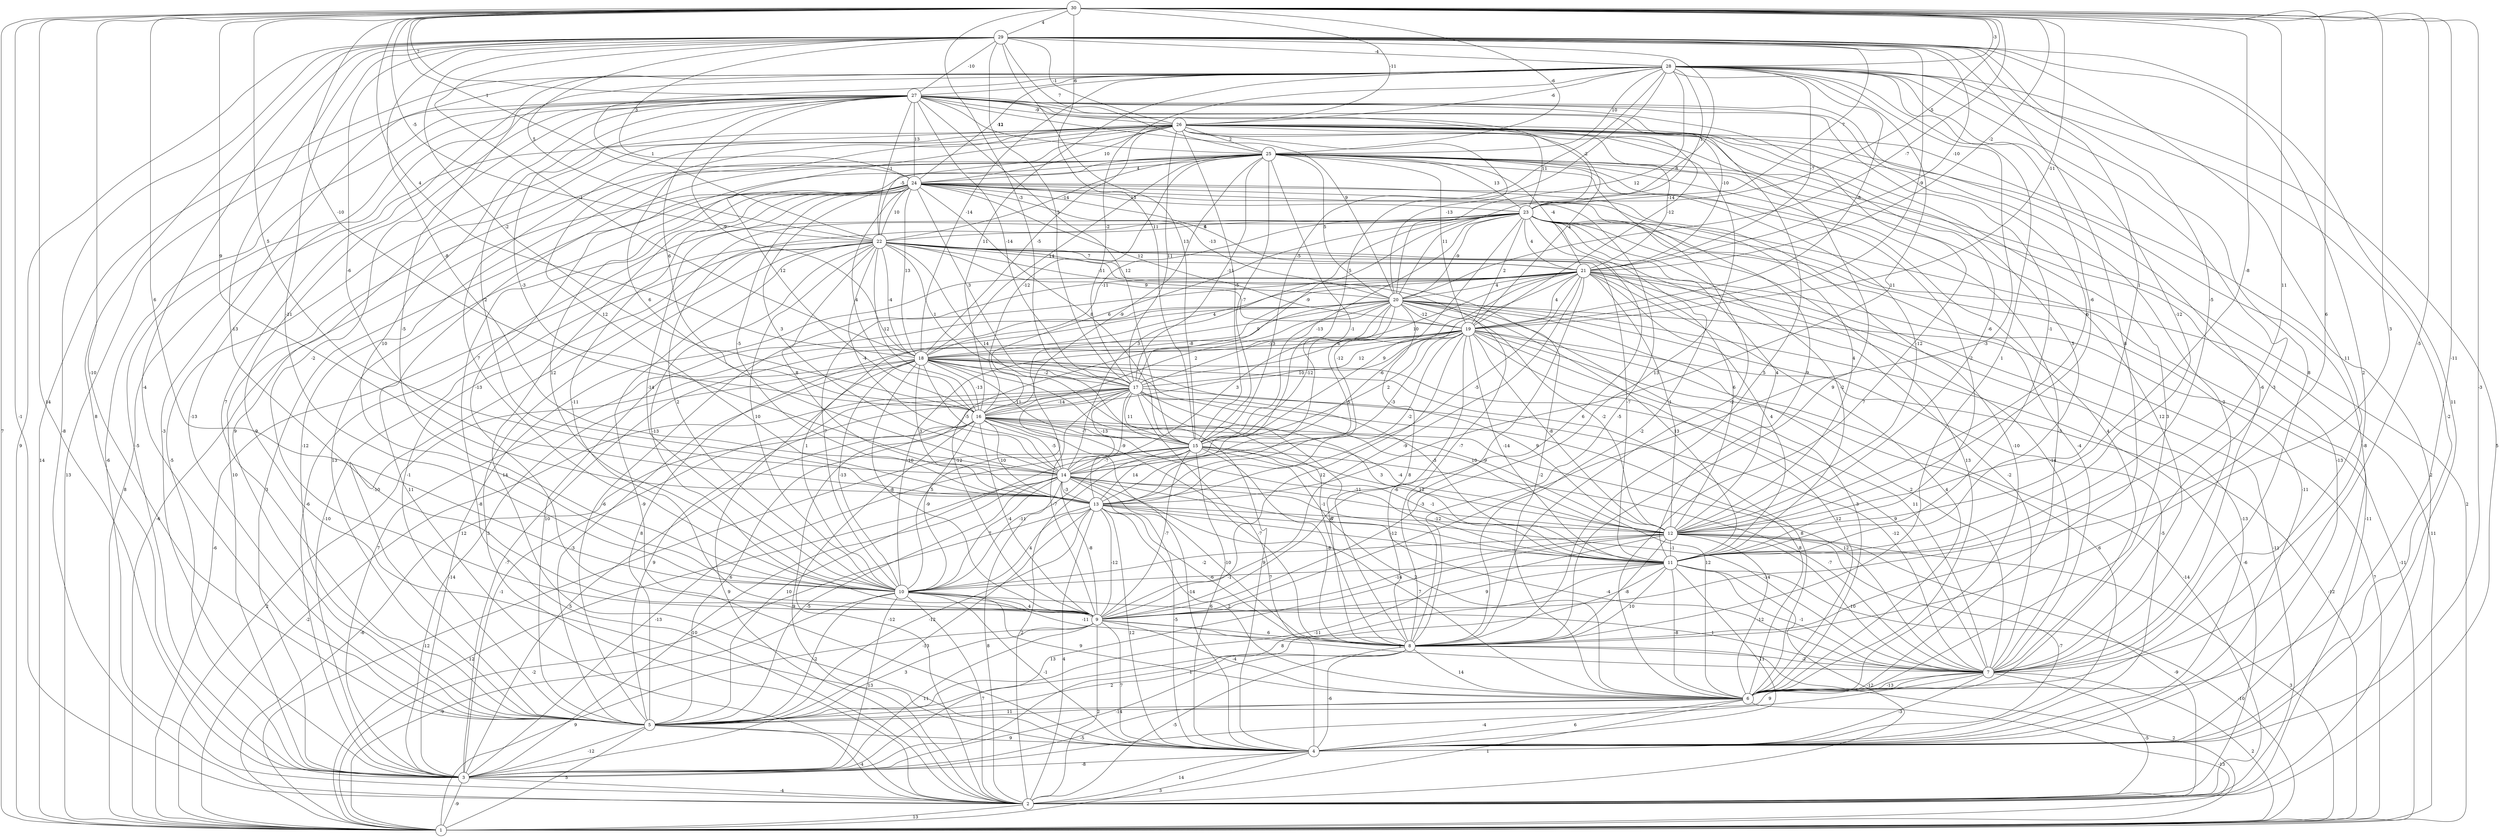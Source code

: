 graph { 
	 fontname="Helvetica,Arial,sans-serif" 
	 node [shape = circle]; 
	 30 -- 1 [label = "7"];
	 30 -- 2 [label = "-1"];
	 30 -- 3 [label = "14"];
	 30 -- 4 [label = "-3"];
	 30 -- 5 [label = "-10"];
	 30 -- 6 [label = "-11"];
	 30 -- 7 [label = "-5"];
	 30 -- 8 [label = "3"];
	 30 -- 9 [label = "6"];
	 30 -- 10 [label = "6"];
	 30 -- 11 [label = "11"];
	 30 -- 12 [label = "-8"];
	 30 -- 13 [label = "9"];
	 30 -- 14 [label = "5"];
	 30 -- 15 [label = "11"];
	 30 -- 16 [label = "-10"];
	 30 -- 17 [label = "-3"];
	 30 -- 18 [label = "4"];
	 30 -- 19 [label = "-11"];
	 30 -- 20 [label = "-7"];
	 30 -- 21 [label = "-2"];
	 30 -- 22 [label = "-5"];
	 30 -- 23 [label = "-5"];
	 30 -- 24 [label = "1"];
	 30 -- 25 [label = "-6"];
	 30 -- 26 [label = "-11"];
	 30 -- 27 [label = "7"];
	 30 -- 28 [label = "-3"];
	 30 -- 29 [label = "4"];
	 29 -- 1 [label = "9"];
	 29 -- 2 [label = "-8"];
	 29 -- 3 [label = "8"];
	 29 -- 4 [label = "11"];
	 29 -- 5 [label = "-4"];
	 29 -- 6 [label = "2"];
	 29 -- 7 [label = "11"];
	 29 -- 8 [label = "8"];
	 29 -- 9 [label = "-13"];
	 29 -- 10 [label = "-11"];
	 29 -- 11 [label = "-5"];
	 29 -- 12 [label = "1"];
	 29 -- 13 [label = "-6"];
	 29 -- 14 [label = "-8"];
	 29 -- 15 [label = "13"];
	 29 -- 16 [label = "-2"];
	 29 -- 17 [label = "3"];
	 29 -- 18 [label = "-1"];
	 29 -- 19 [label = "-9"];
	 29 -- 20 [label = "8"];
	 29 -- 21 [label = "-10"];
	 29 -- 22 [label = "5"];
	 29 -- 23 [label = "7"];
	 29 -- 24 [label = "3"];
	 29 -- 25 [label = "7"];
	 29 -- 26 [label = "-1"];
	 29 -- 27 [label = "-10"];
	 29 -- 28 [label = "-4"];
	 28 -- 1 [label = "14"];
	 28 -- 2 [label = "5"];
	 28 -- 3 [label = "-3"];
	 28 -- 4 [label = "-2"];
	 28 -- 5 [label = "7"];
	 28 -- 6 [label = "-3"];
	 28 -- 7 [label = "8"];
	 28 -- 8 [label = "1"];
	 28 -- 9 [label = "-3"];
	 28 -- 10 [label = "-5"];
	 28 -- 11 [label = "-12"];
	 28 -- 12 [label = "-6"];
	 28 -- 13 [label = "11"];
	 28 -- 14 [label = "5"];
	 28 -- 15 [label = "-5"];
	 28 -- 16 [label = "11"];
	 28 -- 17 [label = "-2"];
	 28 -- 18 [label = "-14"];
	 28 -- 19 [label = "-8"];
	 28 -- 20 [label = "12"];
	 28 -- 21 [label = "-7"];
	 28 -- 22 [label = "1"];
	 28 -- 23 [label = "1"];
	 28 -- 24 [label = "12"];
	 28 -- 25 [label = "10"];
	 28 -- 26 [label = "-6"];
	 28 -- 27 [label = "-6"];
	 27 -- 1 [label = "13"];
	 27 -- 2 [label = "-6"];
	 27 -- 3 [label = "-5"];
	 27 -- 4 [label = "9"];
	 27 -- 5 [label = "-13"];
	 27 -- 6 [label = "7"];
	 27 -- 7 [label = "-6"];
	 27 -- 8 [label = "5"];
	 27 -- 9 [label = "-2"];
	 27 -- 10 [label = "10"];
	 27 -- 11 [label = "-1"];
	 27 -- 12 [label = "6"];
	 27 -- 13 [label = "2"];
	 27 -- 14 [label = "-3"];
	 27 -- 15 [label = "12"];
	 27 -- 16 [label = "6"];
	 27 -- 17 [label = "-14"];
	 27 -- 18 [label = "-9"];
	 27 -- 19 [label = "-12"];
	 27 -- 20 [label = "9"];
	 27 -- 21 [label = "-10"];
	 27 -- 22 [label = "-1"];
	 27 -- 23 [label = "-2"];
	 27 -- 24 [label = "13"];
	 27 -- 25 [label = "-11"];
	 27 -- 26 [label = "-9"];
	 26 -- 1 [label = "8"];
	 26 -- 2 [label = "2"];
	 26 -- 3 [label = "-5"];
	 26 -- 4 [label = "-8"];
	 26 -- 5 [label = "9"];
	 26 -- 6 [label = "3"];
	 26 -- 7 [label = "-2"];
	 26 -- 8 [label = "9"];
	 26 -- 9 [label = "13"];
	 26 -- 10 [label = "7"];
	 26 -- 11 [label = "5"];
	 26 -- 12 [label = "-6"];
	 26 -- 13 [label = "12"];
	 26 -- 14 [label = "6"];
	 26 -- 15 [label = "-5"];
	 26 -- 16 [label = "12"];
	 26 -- 17 [label = "11"];
	 26 -- 18 [label = "-5"];
	 26 -- 19 [label = "4"];
	 26 -- 20 [label = "-13"];
	 26 -- 21 [label = "-14"];
	 26 -- 22 [label = "-5"];
	 26 -- 23 [label = "11"];
	 26 -- 24 [label = "10"];
	 26 -- 25 [label = "2"];
	 25 -- 1 [label = "2"];
	 25 -- 2 [label = "11"];
	 25 -- 3 [label = "10"];
	 25 -- 4 [label = "-13"];
	 25 -- 5 [label = "-12"];
	 25 -- 6 [label = "-3"];
	 25 -- 7 [label = "12"];
	 25 -- 8 [label = "-2"];
	 25 -- 9 [label = "-13"];
	 25 -- 10 [label = "12"];
	 25 -- 11 [label = "-2"];
	 25 -- 12 [label = "-12"];
	 25 -- 13 [label = "-1"];
	 25 -- 14 [label = "-9"];
	 25 -- 15 [label = "-7"];
	 25 -- 16 [label = "-12"];
	 25 -- 17 [label = "-11"];
	 25 -- 18 [label = "14"];
	 25 -- 19 [label = "11"];
	 25 -- 20 [label = "5"];
	 25 -- 21 [label = "-4"];
	 25 -- 22 [label = "-14"];
	 25 -- 23 [label = "13"];
	 25 -- 24 [label = "4"];
	 24 -- 1 [label = "-6"];
	 24 -- 2 [label = "-8"];
	 24 -- 3 [label = "3"];
	 24 -- 4 [label = "14"];
	 24 -- 5 [label = "13"];
	 24 -- 6 [label = "-10"];
	 24 -- 7 [label = "4"];
	 24 -- 8 [label = "-5"];
	 24 -- 9 [label = "-11"];
	 24 -- 10 [label = "-14"];
	 24 -- 11 [label = "9"];
	 24 -- 12 [label = "4"];
	 24 -- 13 [label = "-5"];
	 24 -- 14 [label = "3"];
	 24 -- 15 [label = "8"];
	 24 -- 16 [label = "4"];
	 24 -- 17 [label = "3"];
	 24 -- 18 [label = "13"];
	 24 -- 19 [label = "12"];
	 24 -- 20 [label = "-13"];
	 24 -- 21 [label = "4"];
	 24 -- 22 [label = "10"];
	 24 -- 23 [label = "13"];
	 23 -- 1 [label = "11"];
	 23 -- 2 [label = "-11"];
	 23 -- 3 [label = "-6"];
	 23 -- 4 [label = "-11"];
	 23 -- 5 [label = "-1"];
	 23 -- 6 [label = "13"];
	 23 -- 7 [label = "-4"];
	 23 -- 8 [label = "-2"];
	 23 -- 9 [label = "6"];
	 23 -- 10 [label = "2"];
	 23 -- 11 [label = "-2"];
	 23 -- 12 [label = "4"];
	 23 -- 13 [label = "-12"];
	 23 -- 14 [label = "3"];
	 23 -- 15 [label = "-13"];
	 23 -- 16 [label = "6"];
	 23 -- 17 [label = "-9"];
	 23 -- 18 [label = "-11"];
	 23 -- 19 [label = "2"];
	 23 -- 20 [label = "-9"];
	 23 -- 21 [label = "4"];
	 23 -- 22 [label = "6"];
	 22 -- 1 [label = "-6"];
	 22 -- 2 [label = "3"];
	 22 -- 3 [label = "-10"];
	 22 -- 4 [label = "-9"];
	 22 -- 5 [label = "-10"];
	 22 -- 6 [label = "-2"];
	 22 -- 7 [label = "-14"];
	 22 -- 8 [label = "-7"];
	 22 -- 9 [label = "-13"];
	 22 -- 10 [label = "10"];
	 22 -- 11 [label = "-7"];
	 22 -- 12 [label = "6"];
	 22 -- 13 [label = "8"];
	 22 -- 14 [label = "-4"];
	 22 -- 15 [label = "14"];
	 22 -- 16 [label = "-12"];
	 22 -- 17 [label = "1"];
	 22 -- 18 [label = "-4"];
	 22 -- 19 [label = "9"];
	 22 -- 20 [label = "-11"];
	 22 -- 21 [label = "7"];
	 21 -- 1 [label = "-11"];
	 21 -- 2 [label = "-11"];
	 21 -- 3 [label = "12"];
	 21 -- 4 [label = "-13"];
	 21 -- 5 [label = "-6"];
	 21 -- 6 [label = "4"];
	 21 -- 7 [label = "-2"];
	 21 -- 8 [label = "-9"];
	 21 -- 9 [label = "-9"];
	 21 -- 10 [label = "7"];
	 21 -- 11 [label = "4"];
	 21 -- 12 [label = "1"];
	 21 -- 13 [label = "-5"];
	 21 -- 14 [label = "-6"];
	 21 -- 15 [label = "9"];
	 21 -- 16 [label = "-8"];
	 21 -- 17 [label = "10"];
	 21 -- 18 [label = "4"];
	 21 -- 19 [label = "4"];
	 21 -- 20 [label = "4"];
	 20 -- 1 [label = "7"];
	 20 -- 2 [label = "-6"];
	 20 -- 3 [label = "7"];
	 20 -- 4 [label = "-5"];
	 20 -- 5 [label = "10"];
	 20 -- 6 [label = "3"];
	 20 -- 7 [label = "2"];
	 20 -- 8 [label = "8"];
	 20 -- 9 [label = "-12"];
	 20 -- 10 [label = "1"];
	 20 -- 11 [label = "13"];
	 20 -- 12 [label = "-2"];
	 20 -- 13 [label = "5"];
	 20 -- 14 [label = "3"];
	 20 -- 15 [label = "-12"];
	 20 -- 16 [label = "2"];
	 20 -- 17 [label = "-13"];
	 20 -- 18 [label = "9"];
	 20 -- 19 [label = "-12"];
	 19 -- 1 [label = "-12"];
	 19 -- 2 [label = "-14"];
	 19 -- 3 [label = "-7"];
	 19 -- 4 [label = "6"];
	 19 -- 5 [label = "8"];
	 19 -- 6 [label = "12"];
	 19 -- 7 [label = "11"];
	 19 -- 8 [label = "-6"];
	 19 -- 9 [label = "12"];
	 19 -- 10 [label = "-10"];
	 19 -- 11 [label = "-14"];
	 19 -- 12 [label = "-8"];
	 19 -- 13 [label = "-2"];
	 19 -- 14 [label = "-3"];
	 19 -- 15 [label = "2"];
	 19 -- 16 [label = "10"];
	 19 -- 17 [label = "12"];
	 19 -- 18 [label = "6"];
	 18 -- 1 [label = "2"];
	 18 -- 2 [label = "9"];
	 18 -- 3 [label = "-14"];
	 18 -- 4 [label = "9"];
	 18 -- 5 [label = "-3"];
	 18 -- 6 [label = "8"];
	 18 -- 7 [label = "9"];
	 18 -- 8 [label = "-1"];
	 18 -- 9 [label = "-8"];
	 18 -- 10 [label = "-13"];
	 18 -- 11 [label = "-3"];
	 18 -- 12 [label = "9"];
	 18 -- 13 [label = "3"];
	 18 -- 14 [label = "-5"];
	 18 -- 15 [label = "11"];
	 18 -- 16 [label = "-13"];
	 18 -- 17 [label = "-2"];
	 17 -- 1 [label = "-2"];
	 17 -- 2 [label = "9"];
	 17 -- 3 [label = "-1"];
	 17 -- 4 [label = "7"];
	 17 -- 5 [label = "9"];
	 17 -- 6 [label = "8"];
	 17 -- 7 [label = "-12"];
	 17 -- 8 [label = "-7"];
	 17 -- 9 [label = "-7"];
	 17 -- 10 [label = "5"];
	 17 -- 11 [label = "3"];
	 17 -- 12 [label = "10"];
	 17 -- 13 [label = "-9"];
	 17 -- 14 [label = "-13"];
	 17 -- 15 [label = "11"];
	 17 -- 16 [label = "-14"];
	 16 -- 1 [label = "-6"];
	 16 -- 2 [label = "-12"];
	 16 -- 3 [label = "5"];
	 16 -- 4 [label = "-14"];
	 16 -- 5 [label = "6"];
	 16 -- 6 [label = "12"];
	 16 -- 7 [label = "12"];
	 16 -- 8 [label = "-7"];
	 16 -- 9 [label = "-4"];
	 16 -- 10 [label = "-9"];
	 16 -- 11 [label = "-11"];
	 16 -- 12 [label = "-4"];
	 16 -- 13 [label = "10"];
	 16 -- 14 [label = "-5"];
	 16 -- 15 [label = "-7"];
	 15 -- 1 [label = "-12"];
	 15 -- 2 [label = "2"];
	 15 -- 3 [label = "-13"];
	 15 -- 4 [label = "6"];
	 15 -- 5 [label = "10"];
	 15 -- 6 [label = "2"];
	 15 -- 7 [label = "-7"];
	 15 -- 8 [label = "-8"];
	 15 -- 9 [label = "-7"];
	 15 -- 10 [label = "-11"];
	 15 -- 11 [label = "-1"];
	 15 -- 12 [label = "12"];
	 15 -- 13 [label = "14"];
	 15 -- 14 [label = "-7"];
	 14 -- 1 [label = "12"];
	 14 -- 2 [label = "8"];
	 14 -- 3 [label = "-10"];
	 14 -- 4 [label = "-5"];
	 14 -- 5 [label = "-5"];
	 14 -- 6 [label = "7"];
	 14 -- 7 [label = "-14"];
	 14 -- 8 [label = "-10"];
	 14 -- 9 [label = "-8"];
	 14 -- 10 [label = "7"];
	 14 -- 11 [label = "-8"];
	 14 -- 12 [label = "-3"];
	 14 -- 13 [label = "-3"];
	 13 -- 1 [label = "-2"];
	 13 -- 2 [label = "4"];
	 13 -- 3 [label = "-13"];
	 13 -- 4 [label = "12"];
	 13 -- 5 [label = "-12"];
	 13 -- 6 [label = "2"];
	 13 -- 7 [label = "-4"];
	 13 -- 8 [label = "-6"];
	 13 -- 9 [label = "-12"];
	 13 -- 10 [label = "4"];
	 13 -- 11 [label = "-12"];
	 13 -- 12 [label = "-12"];
	 12 -- 1 [label = "3"];
	 12 -- 2 [label = "-9"];
	 12 -- 3 [label = "13"];
	 12 -- 4 [label = "-7"];
	 12 -- 5 [label = "-11"];
	 12 -- 6 [label = "-12"];
	 12 -- 7 [label = "-10"];
	 12 -- 8 [label = "-8"];
	 12 -- 9 [label = "-14"];
	 12 -- 10 [label = "-2"];
	 12 -- 11 [label = "-1"];
	 11 -- 1 [label = "-10"];
	 11 -- 2 [label = "-12"];
	 11 -- 3 [label = "1"];
	 11 -- 4 [label = "11"];
	 11 -- 5 [label = "8"];
	 11 -- 6 [label = "-8"];
	 11 -- 7 [label = "-1"];
	 11 -- 8 [label = "10"];
	 11 -- 9 [label = "9"];
	 11 -- 10 [label = "-1"];
	 10 -- 1 [label = "-9"];
	 10 -- 2 [label = "7"];
	 10 -- 3 [label = "13"];
	 10 -- 4 [label = "-1"];
	 10 -- 5 [label = "-2"];
	 10 -- 6 [label = "9"];
	 10 -- 7 [label = "1"];
	 10 -- 8 [label = "-11"];
	 10 -- 9 [label = "4"];
	 9 -- 1 [label = "9"];
	 9 -- 2 [label = "2"];
	 9 -- 3 [label = "11"];
	 9 -- 4 [label = "7"];
	 9 -- 5 [label = "3"];
	 9 -- 6 [label = "-4"];
	 9 -- 7 [label = "1"];
	 9 -- 8 [label = "6"];
	 8 -- 1 [label = "2"];
	 8 -- 2 [label = "-5"];
	 8 -- 3 [label = "-14"];
	 8 -- 4 [label = "-6"];
	 8 -- 5 [label = "2"];
	 8 -- 6 [label = "14"];
	 8 -- 7 [label = "-2"];
	 7 -- 1 [label = "2"];
	 7 -- 2 [label = "-5"];
	 7 -- 3 [label = "-4"];
	 7 -- 4 [label = "-3"];
	 7 -- 5 [label = "9"];
	 7 -- 6 [label = "-13"];
	 6 -- 1 [label = "-13"];
	 6 -- 2 [label = "1"];
	 6 -- 3 [label = "-5"];
	 6 -- 4 [label = "6"];
	 6 -- 5 [label = "11"];
	 5 -- 1 [label = "5"];
	 5 -- 2 [label = "-4"];
	 5 -- 3 [label = "-12"];
	 5 -- 4 [label = "9"];
	 4 -- 1 [label = "3"];
	 4 -- 2 [label = "14"];
	 4 -- 3 [label = "-8"];
	 3 -- 1 [label = "-9"];
	 3 -- 2 [label = "-4"];
	 2 -- 1 [label = "13"];
	 1;
	 2;
	 3;
	 4;
	 5;
	 6;
	 7;
	 8;
	 9;
	 10;
	 11;
	 12;
	 13;
	 14;
	 15;
	 16;
	 17;
	 18;
	 19;
	 20;
	 21;
	 22;
	 23;
	 24;
	 25;
	 26;
	 27;
	 28;
	 29;
	 30;
}
